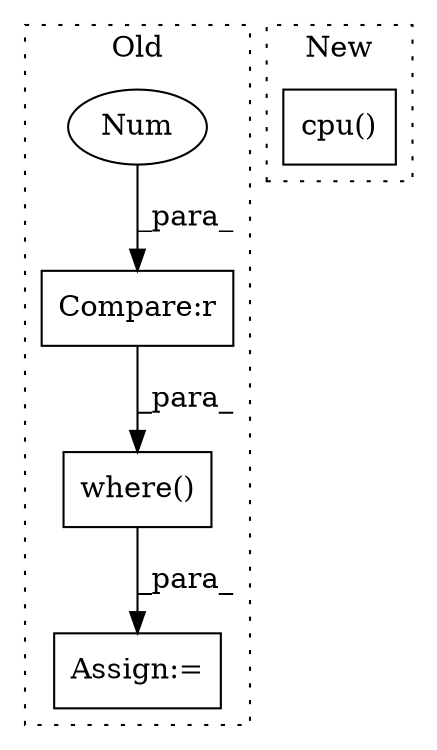digraph G {
subgraph cluster0 {
1 [label="where()" a="75" s="4432,4458" l="9,1" shape="box"];
3 [label="Assign:=" a="68" s="4429" l="3" shape="box"];
4 [label="Compare:r" a="40" s="4441" l="17" shape="box"];
5 [label="Num" a="76" s="4455" l="3" shape="ellipse"];
label = "Old";
style="dotted";
}
subgraph cluster1 {
2 [label="cpu()" a="75" s="3740" l="20" shape="box"];
label = "New";
style="dotted";
}
1 -> 3 [label="_para_"];
4 -> 1 [label="_para_"];
5 -> 4 [label="_para_"];
}